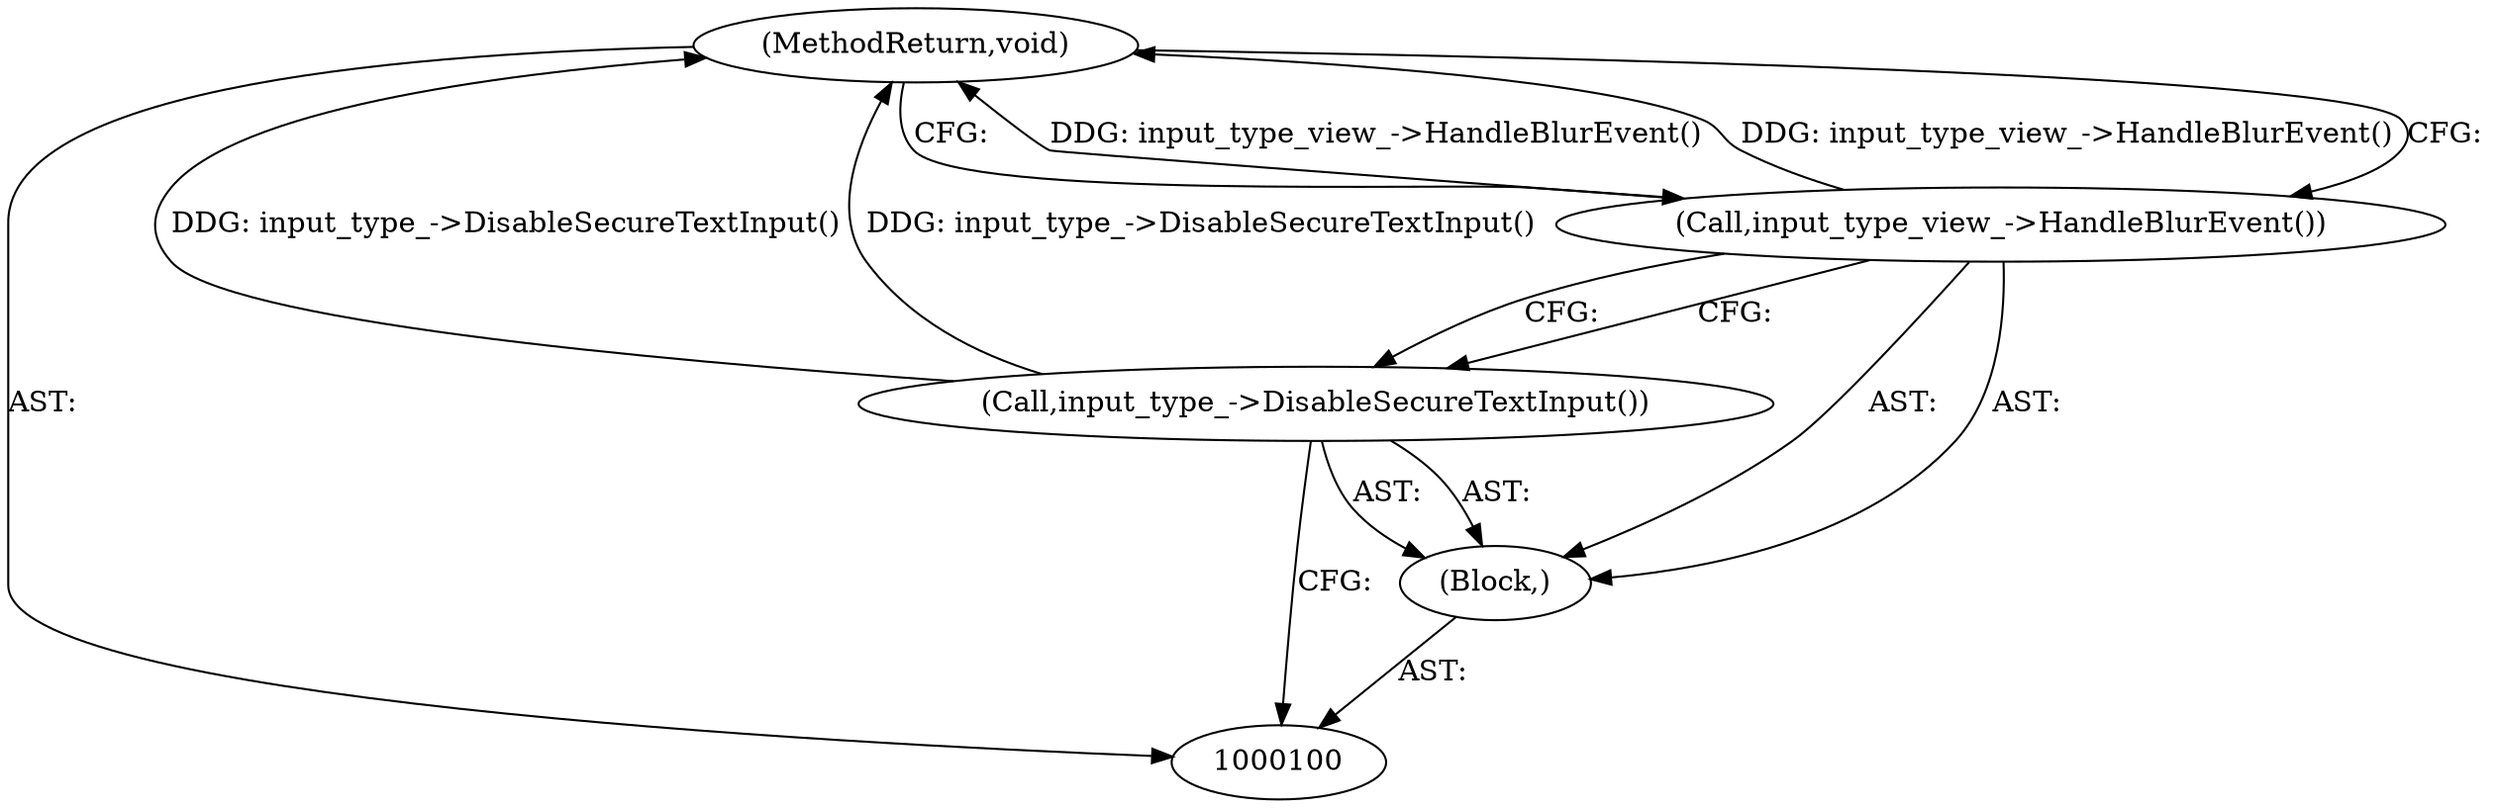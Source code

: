digraph "1_Chrome_f1574f25e1402e748bf2bd7e28ce3dd96ceb1ca4_2" {
"1000104" [label="(MethodReturn,void)"];
"1000101" [label="(Block,)"];
"1000102" [label="(Call,input_type_->DisableSecureTextInput())"];
"1000103" [label="(Call,input_type_view_->HandleBlurEvent())"];
"1000104" -> "1000100"  [label="AST: "];
"1000104" -> "1000103"  [label="CFG: "];
"1000103" -> "1000104"  [label="DDG: input_type_view_->HandleBlurEvent()"];
"1000102" -> "1000104"  [label="DDG: input_type_->DisableSecureTextInput()"];
"1000101" -> "1000100"  [label="AST: "];
"1000102" -> "1000101"  [label="AST: "];
"1000103" -> "1000101"  [label="AST: "];
"1000102" -> "1000101"  [label="AST: "];
"1000102" -> "1000100"  [label="CFG: "];
"1000103" -> "1000102"  [label="CFG: "];
"1000102" -> "1000104"  [label="DDG: input_type_->DisableSecureTextInput()"];
"1000103" -> "1000101"  [label="AST: "];
"1000103" -> "1000102"  [label="CFG: "];
"1000104" -> "1000103"  [label="CFG: "];
"1000103" -> "1000104"  [label="DDG: input_type_view_->HandleBlurEvent()"];
}
